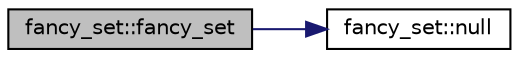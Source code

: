 digraph "fancy_set::fancy_set"
{
  edge [fontname="Helvetica",fontsize="10",labelfontname="Helvetica",labelfontsize="10"];
  node [fontname="Helvetica",fontsize="10",shape=record];
  rankdir="LR";
  Node0 [label="fancy_set::fancy_set",height=0.2,width=0.4,color="black", fillcolor="grey75", style="filled", fontcolor="black"];
  Node0 -> Node1 [color="midnightblue",fontsize="10",style="solid",fontname="Helvetica"];
  Node1 [label="fancy_set::null",height=0.2,width=0.4,color="black", fillcolor="white", style="filled",URL="$d5/da4/classfancy__set.html#aff1fda2965c81d7e7429d3857b4b7779"];
}
